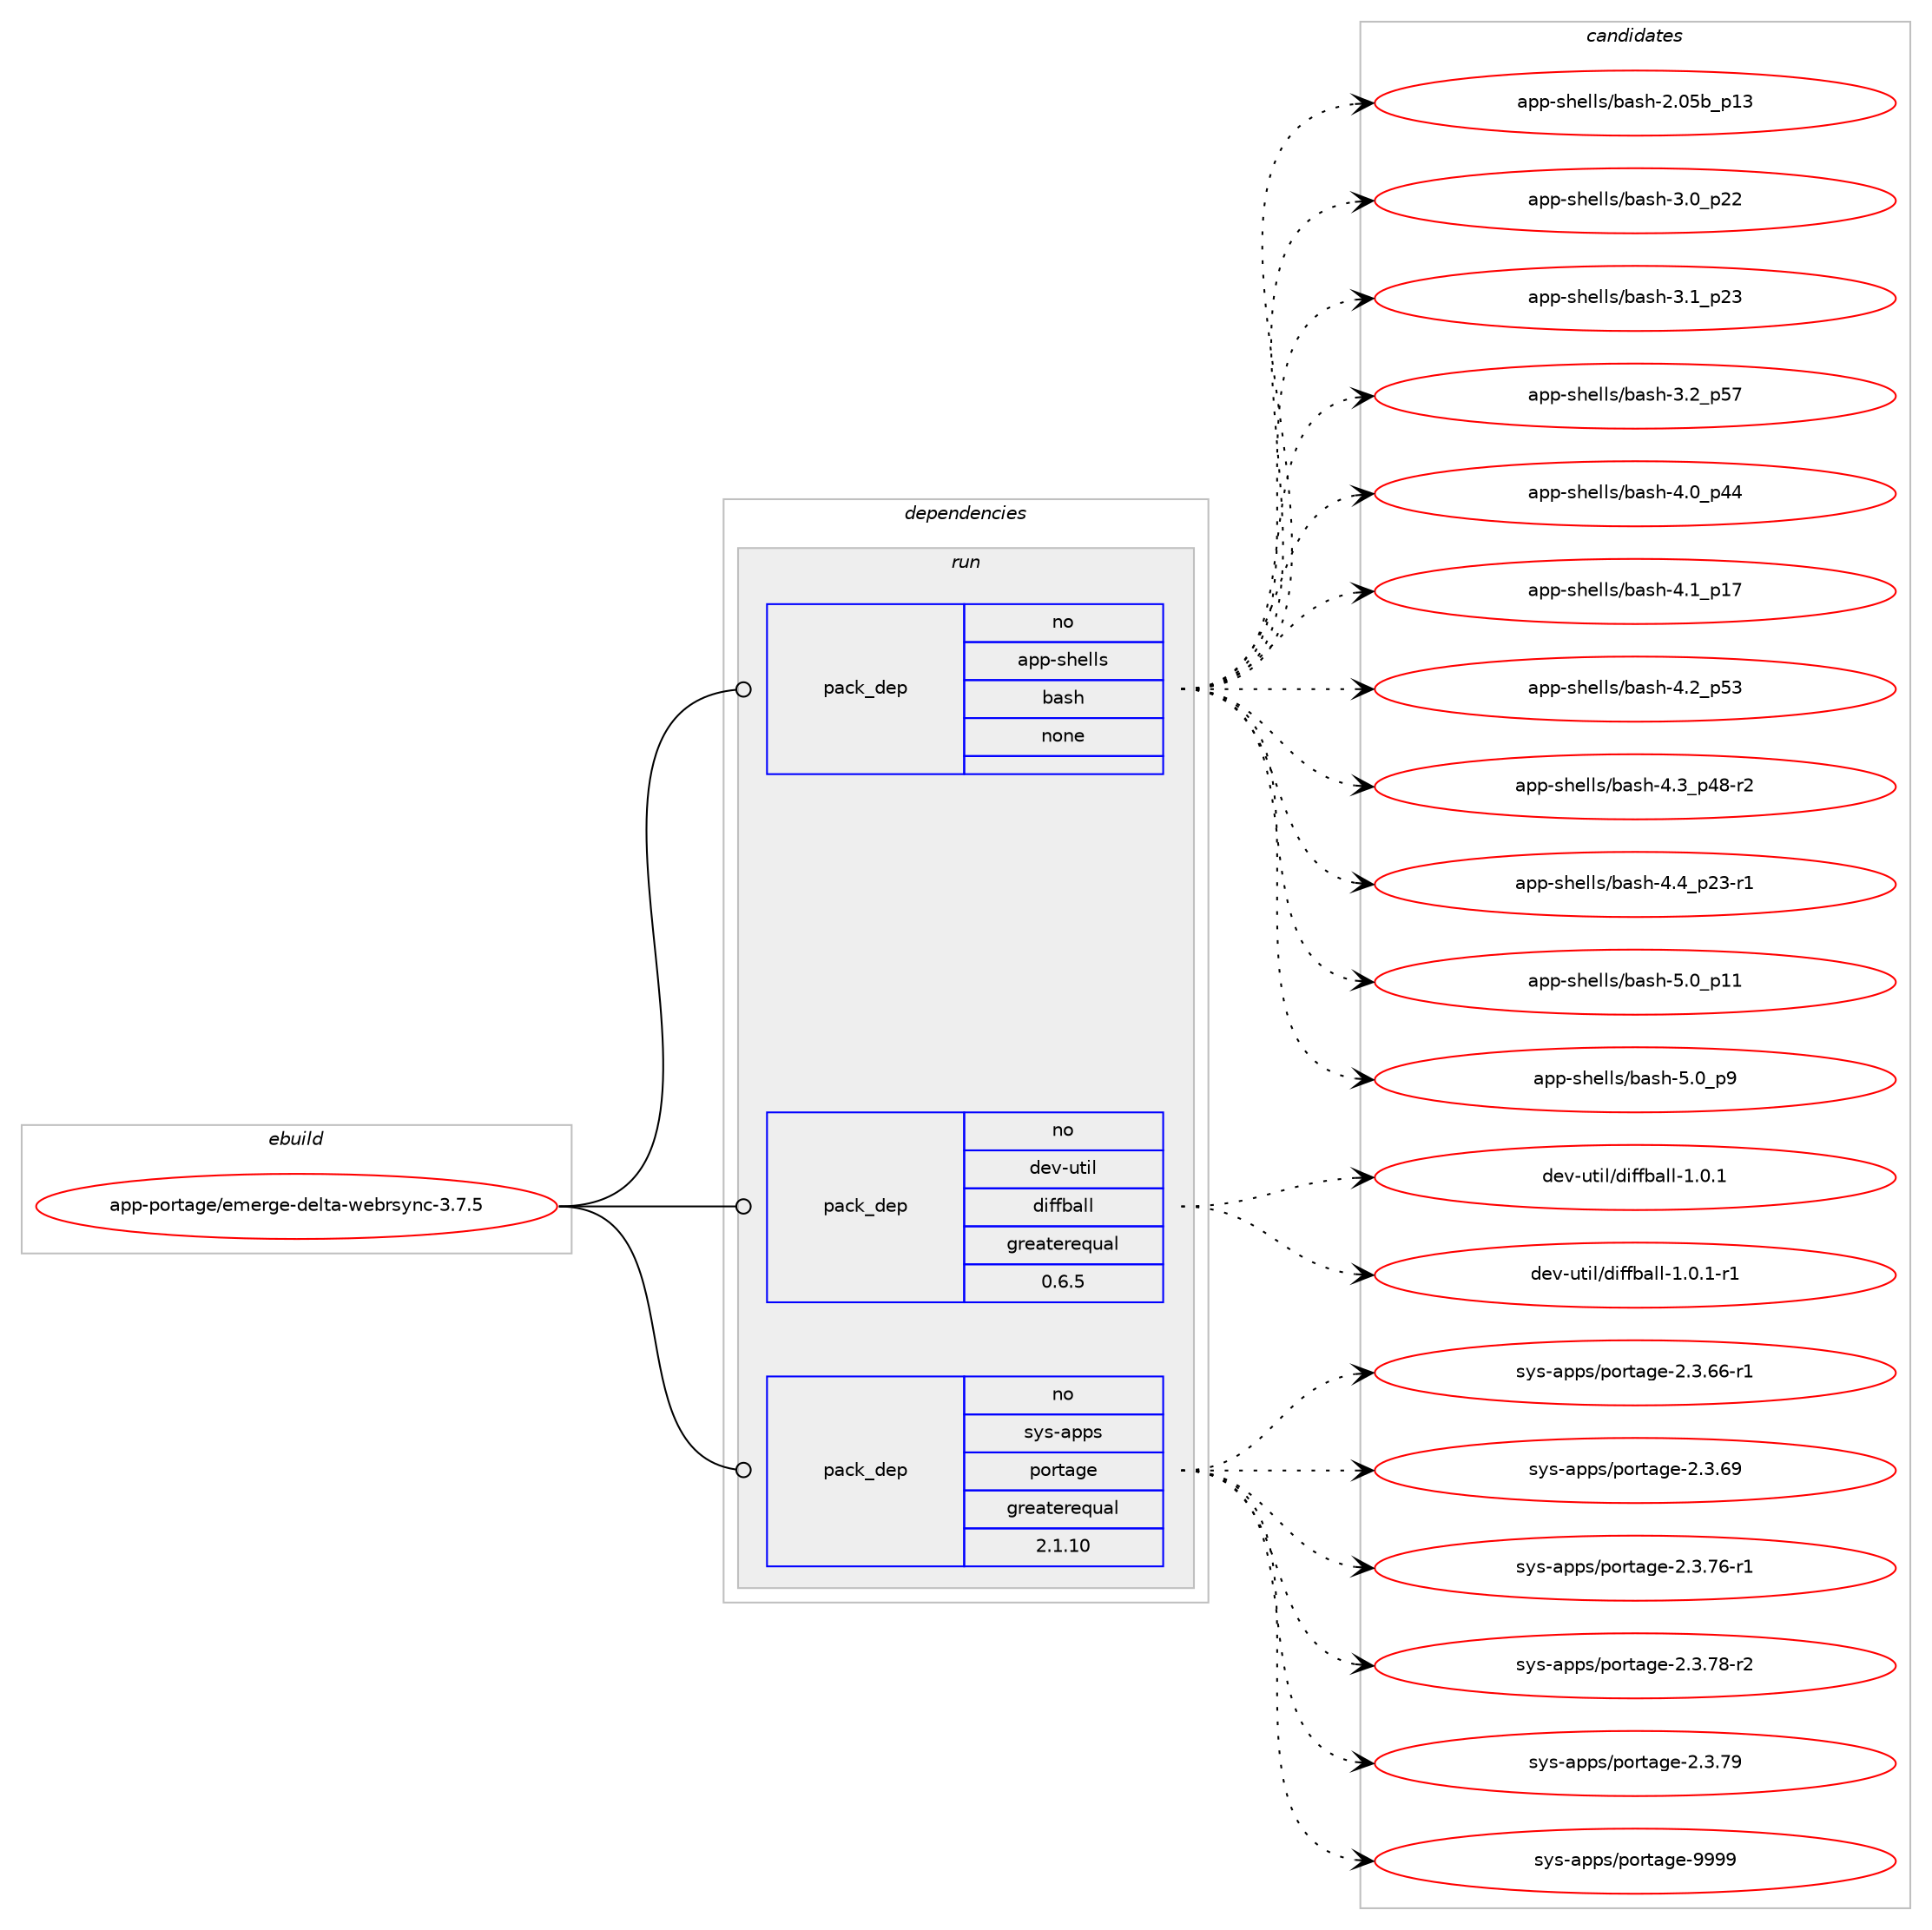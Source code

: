 digraph prolog {

# *************
# Graph options
# *************

newrank=true;
concentrate=true;
compound=true;
graph [rankdir=LR,fontname=Helvetica,fontsize=10,ranksep=1.5];#, ranksep=2.5, nodesep=0.2];
edge  [arrowhead=vee];
node  [fontname=Helvetica,fontsize=10];

# **********
# The ebuild
# **********

subgraph cluster_leftcol {
color=gray;
rank=same;
label=<<i>ebuild</i>>;
id [label="app-portage/emerge-delta-webrsync-3.7.5", color=red, width=4, href="../app-portage/emerge-delta-webrsync-3.7.5.svg"];
}

# ****************
# The dependencies
# ****************

subgraph cluster_midcol {
color=gray;
label=<<i>dependencies</i>>;
subgraph cluster_compile {
fillcolor="#eeeeee";
style=filled;
label=<<i>compile</i>>;
}
subgraph cluster_compileandrun {
fillcolor="#eeeeee";
style=filled;
label=<<i>compile and run</i>>;
}
subgraph cluster_run {
fillcolor="#eeeeee";
style=filled;
label=<<i>run</i>>;
subgraph pack375500 {
dependency505028 [label=<<TABLE BORDER="0" CELLBORDER="1" CELLSPACING="0" CELLPADDING="4" WIDTH="220"><TR><TD ROWSPAN="6" CELLPADDING="30">pack_dep</TD></TR><TR><TD WIDTH="110">no</TD></TR><TR><TD>app-shells</TD></TR><TR><TD>bash</TD></TR><TR><TD>none</TD></TR><TR><TD></TD></TR></TABLE>>, shape=none, color=blue];
}
id:e -> dependency505028:w [weight=20,style="solid",arrowhead="odot"];
subgraph pack375501 {
dependency505029 [label=<<TABLE BORDER="0" CELLBORDER="1" CELLSPACING="0" CELLPADDING="4" WIDTH="220"><TR><TD ROWSPAN="6" CELLPADDING="30">pack_dep</TD></TR><TR><TD WIDTH="110">no</TD></TR><TR><TD>dev-util</TD></TR><TR><TD>diffball</TD></TR><TR><TD>greaterequal</TD></TR><TR><TD>0.6.5</TD></TR></TABLE>>, shape=none, color=blue];
}
id:e -> dependency505029:w [weight=20,style="solid",arrowhead="odot"];
subgraph pack375502 {
dependency505030 [label=<<TABLE BORDER="0" CELLBORDER="1" CELLSPACING="0" CELLPADDING="4" WIDTH="220"><TR><TD ROWSPAN="6" CELLPADDING="30">pack_dep</TD></TR><TR><TD WIDTH="110">no</TD></TR><TR><TD>sys-apps</TD></TR><TR><TD>portage</TD></TR><TR><TD>greaterequal</TD></TR><TR><TD>2.1.10</TD></TR></TABLE>>, shape=none, color=blue];
}
id:e -> dependency505030:w [weight=20,style="solid",arrowhead="odot"];
}
}

# **************
# The candidates
# **************

subgraph cluster_choices {
rank=same;
color=gray;
label=<<i>candidates</i>>;

subgraph choice375500 {
color=black;
nodesep=1;
choice9711211245115104101108108115479897115104455046485398951124951 [label="app-shells/bash-2.05b_p13", color=red, width=4,href="../app-shells/bash-2.05b_p13.svg"];
choice971121124511510410110810811547989711510445514648951125050 [label="app-shells/bash-3.0_p22", color=red, width=4,href="../app-shells/bash-3.0_p22.svg"];
choice971121124511510410110810811547989711510445514649951125051 [label="app-shells/bash-3.1_p23", color=red, width=4,href="../app-shells/bash-3.1_p23.svg"];
choice971121124511510410110810811547989711510445514650951125355 [label="app-shells/bash-3.2_p57", color=red, width=4,href="../app-shells/bash-3.2_p57.svg"];
choice971121124511510410110810811547989711510445524648951125252 [label="app-shells/bash-4.0_p44", color=red, width=4,href="../app-shells/bash-4.0_p44.svg"];
choice971121124511510410110810811547989711510445524649951124955 [label="app-shells/bash-4.1_p17", color=red, width=4,href="../app-shells/bash-4.1_p17.svg"];
choice971121124511510410110810811547989711510445524650951125351 [label="app-shells/bash-4.2_p53", color=red, width=4,href="../app-shells/bash-4.2_p53.svg"];
choice9711211245115104101108108115479897115104455246519511252564511450 [label="app-shells/bash-4.3_p48-r2", color=red, width=4,href="../app-shells/bash-4.3_p48-r2.svg"];
choice9711211245115104101108108115479897115104455246529511250514511449 [label="app-shells/bash-4.4_p23-r1", color=red, width=4,href="../app-shells/bash-4.4_p23-r1.svg"];
choice971121124511510410110810811547989711510445534648951124949 [label="app-shells/bash-5.0_p11", color=red, width=4,href="../app-shells/bash-5.0_p11.svg"];
choice9711211245115104101108108115479897115104455346489511257 [label="app-shells/bash-5.0_p9", color=red, width=4,href="../app-shells/bash-5.0_p9.svg"];
dependency505028:e -> choice9711211245115104101108108115479897115104455046485398951124951:w [style=dotted,weight="100"];
dependency505028:e -> choice971121124511510410110810811547989711510445514648951125050:w [style=dotted,weight="100"];
dependency505028:e -> choice971121124511510410110810811547989711510445514649951125051:w [style=dotted,weight="100"];
dependency505028:e -> choice971121124511510410110810811547989711510445514650951125355:w [style=dotted,weight="100"];
dependency505028:e -> choice971121124511510410110810811547989711510445524648951125252:w [style=dotted,weight="100"];
dependency505028:e -> choice971121124511510410110810811547989711510445524649951124955:w [style=dotted,weight="100"];
dependency505028:e -> choice971121124511510410110810811547989711510445524650951125351:w [style=dotted,weight="100"];
dependency505028:e -> choice9711211245115104101108108115479897115104455246519511252564511450:w [style=dotted,weight="100"];
dependency505028:e -> choice9711211245115104101108108115479897115104455246529511250514511449:w [style=dotted,weight="100"];
dependency505028:e -> choice971121124511510410110810811547989711510445534648951124949:w [style=dotted,weight="100"];
dependency505028:e -> choice9711211245115104101108108115479897115104455346489511257:w [style=dotted,weight="100"];
}
subgraph choice375501 {
color=black;
nodesep=1;
choice10010111845117116105108471001051021029897108108454946484649 [label="dev-util/diffball-1.0.1", color=red, width=4,href="../dev-util/diffball-1.0.1.svg"];
choice100101118451171161051084710010510210298971081084549464846494511449 [label="dev-util/diffball-1.0.1-r1", color=red, width=4,href="../dev-util/diffball-1.0.1-r1.svg"];
dependency505029:e -> choice10010111845117116105108471001051021029897108108454946484649:w [style=dotted,weight="100"];
dependency505029:e -> choice100101118451171161051084710010510210298971081084549464846494511449:w [style=dotted,weight="100"];
}
subgraph choice375502 {
color=black;
nodesep=1;
choice11512111545971121121154711211111411697103101455046514654544511449 [label="sys-apps/portage-2.3.66-r1", color=red, width=4,href="../sys-apps/portage-2.3.66-r1.svg"];
choice1151211154597112112115471121111141169710310145504651465457 [label="sys-apps/portage-2.3.69", color=red, width=4,href="../sys-apps/portage-2.3.69.svg"];
choice11512111545971121121154711211111411697103101455046514655544511449 [label="sys-apps/portage-2.3.76-r1", color=red, width=4,href="../sys-apps/portage-2.3.76-r1.svg"];
choice11512111545971121121154711211111411697103101455046514655564511450 [label="sys-apps/portage-2.3.78-r2", color=red, width=4,href="../sys-apps/portage-2.3.78-r2.svg"];
choice1151211154597112112115471121111141169710310145504651465557 [label="sys-apps/portage-2.3.79", color=red, width=4,href="../sys-apps/portage-2.3.79.svg"];
choice115121115459711211211547112111114116971031014557575757 [label="sys-apps/portage-9999", color=red, width=4,href="../sys-apps/portage-9999.svg"];
dependency505030:e -> choice11512111545971121121154711211111411697103101455046514654544511449:w [style=dotted,weight="100"];
dependency505030:e -> choice1151211154597112112115471121111141169710310145504651465457:w [style=dotted,weight="100"];
dependency505030:e -> choice11512111545971121121154711211111411697103101455046514655544511449:w [style=dotted,weight="100"];
dependency505030:e -> choice11512111545971121121154711211111411697103101455046514655564511450:w [style=dotted,weight="100"];
dependency505030:e -> choice1151211154597112112115471121111141169710310145504651465557:w [style=dotted,weight="100"];
dependency505030:e -> choice115121115459711211211547112111114116971031014557575757:w [style=dotted,weight="100"];
}
}

}
